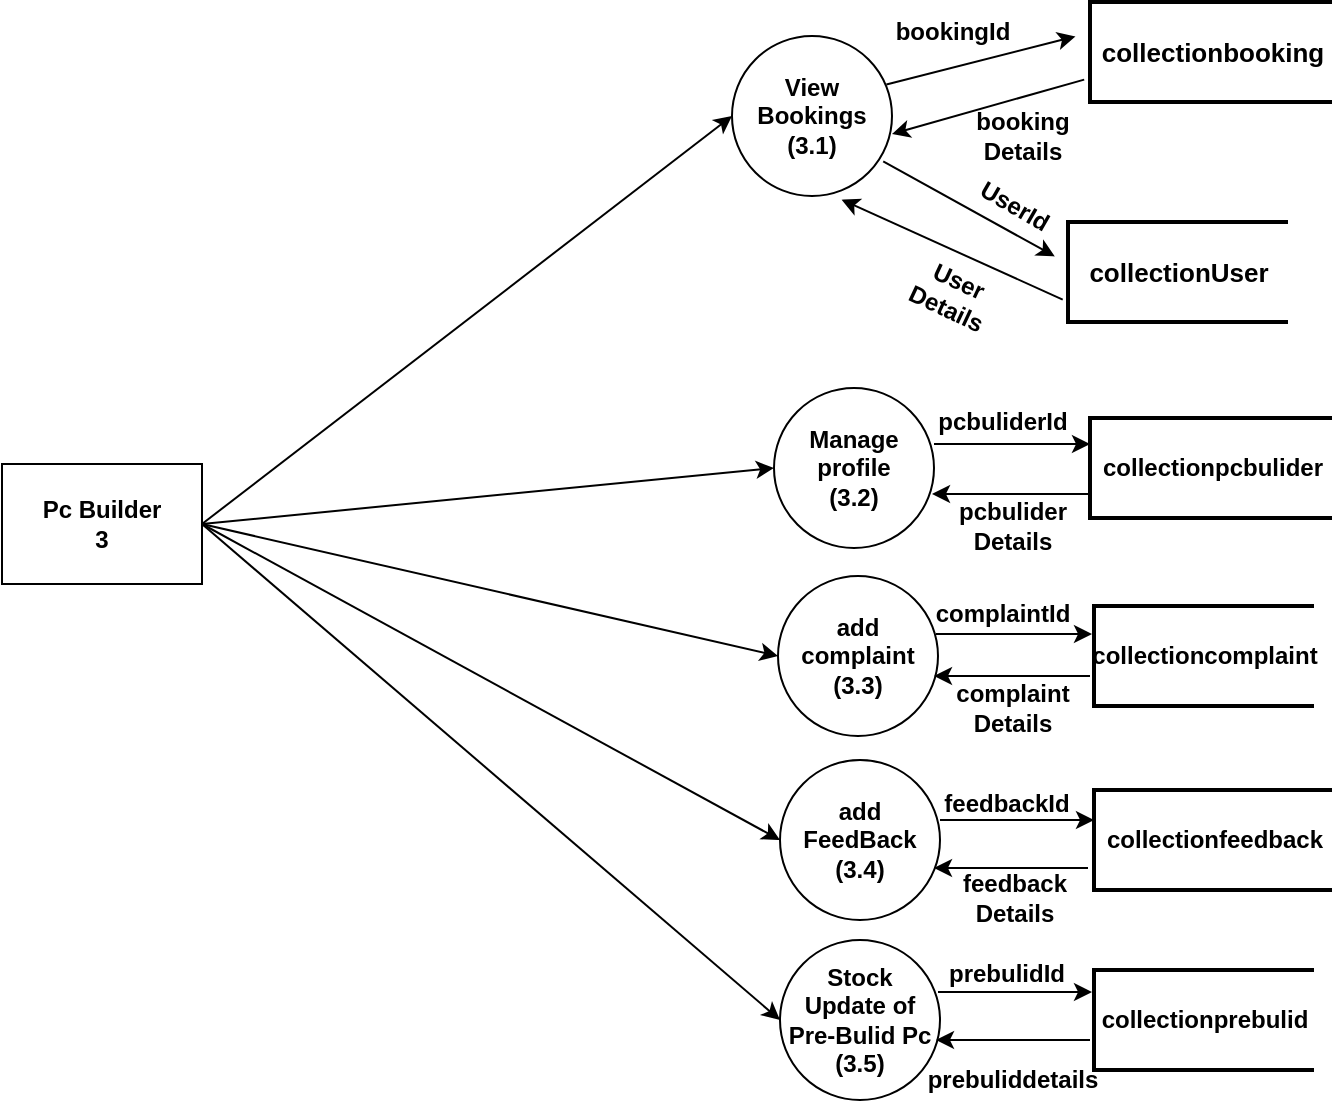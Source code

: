 <mxfile version="26.1.1">
  <diagram name="Page-1" id="4wWl1dHHpy27Ok1aCria">
    <mxGraphModel dx="1050" dy="522" grid="1" gridSize="10" guides="1" tooltips="1" connect="1" arrows="1" fold="1" page="1" pageScale="1" pageWidth="827" pageHeight="1169" math="0" shadow="0">
      <root>
        <mxCell id="0" />
        <mxCell id="1" parent="0" />
        <mxCell id="T_okKtb9aYraSjKtRI3u-1" value="&lt;b&gt;Pc Builder&lt;/b&gt;&lt;div&gt;&lt;b&gt;3&lt;/b&gt;&lt;/div&gt;" style="rounded=0;whiteSpace=wrap;html=1;" parent="1" vertex="1">
          <mxGeometry x="115" y="275" width="100" height="60" as="geometry" />
        </mxCell>
        <mxCell id="SHQOPMPAlDg18-xEOgfg-8" value="" style="edgeStyle=orthogonalEdgeStyle;rounded=0;orthogonalLoop=1;jettySize=auto;html=1;" parent="1" edge="1">
          <mxGeometry relative="1" as="geometry">
            <mxPoint x="581" y="265" as="sourcePoint" />
            <mxPoint x="659" y="265" as="targetPoint" />
          </mxGeometry>
        </mxCell>
        <mxCell id="T_okKtb9aYraSjKtRI3u-2" value="&lt;b&gt;Manage&lt;/b&gt;&lt;div&gt;&lt;b&gt;profile&lt;br&gt;&lt;/b&gt;&lt;div&gt;&lt;b&gt;(3.2)&lt;/b&gt;&lt;/div&gt;&lt;/div&gt;" style="ellipse;whiteSpace=wrap;html=1;aspect=fixed;" parent="1" vertex="1">
          <mxGeometry x="501" y="237" width="80" height="80" as="geometry" />
        </mxCell>
        <mxCell id="T_okKtb9aYraSjKtRI3u-3" value="&lt;b&gt;View&lt;/b&gt;&lt;div&gt;&lt;b&gt;Bookings&lt;/b&gt;&lt;/div&gt;&lt;div&gt;&lt;b&gt;(3.1)&lt;/b&gt;&lt;/div&gt;" style="ellipse;whiteSpace=wrap;html=1;aspect=fixed;" parent="1" vertex="1">
          <mxGeometry x="480" y="61" width="80" height="80" as="geometry" />
        </mxCell>
        <mxCell id="SHQOPMPAlDg18-xEOgfg-10" value="" style="edgeStyle=orthogonalEdgeStyle;rounded=0;orthogonalLoop=1;jettySize=auto;html=1;" parent="1" edge="1">
          <mxGeometry relative="1" as="geometry">
            <mxPoint x="582" y="360" as="sourcePoint" />
            <mxPoint x="660" y="360" as="targetPoint" />
          </mxGeometry>
        </mxCell>
        <mxCell id="T_okKtb9aYraSjKtRI3u-4" value="&lt;div&gt;&lt;b&gt;add&lt;/b&gt;&lt;/div&gt;&lt;div&gt;&lt;b&gt;complaint&lt;/b&gt;&lt;/div&gt;&lt;div&gt;&lt;b&gt;(3.3)&lt;/b&gt;&lt;/div&gt;" style="ellipse;whiteSpace=wrap;html=1;aspect=fixed;" parent="1" vertex="1">
          <mxGeometry x="503" y="331" width="80" height="80" as="geometry" />
        </mxCell>
        <mxCell id="T_okKtb9aYraSjKtRI3u-5" value="&lt;font style=&quot;font-size: 13px;&quot;&gt;&lt;b&gt;collectionbooking&lt;/b&gt;&lt;/font&gt;" style="strokeWidth=2;html=1;shape=mxgraph.flowchart.annotation_1;align=center;pointerEvents=1;" parent="1" vertex="1">
          <mxGeometry x="659" y="44" width="121" height="50" as="geometry" />
        </mxCell>
        <mxCell id="SHQOPMPAlDg18-xEOgfg-7" value="" style="edgeStyle=orthogonalEdgeStyle;rounded=0;orthogonalLoop=1;jettySize=auto;html=1;" parent="1" edge="1">
          <mxGeometry relative="1" as="geometry">
            <mxPoint x="658" y="290" as="sourcePoint" />
            <mxPoint x="580" y="290" as="targetPoint" />
          </mxGeometry>
        </mxCell>
        <mxCell id="T_okKtb9aYraSjKtRI3u-6" value="&lt;b&gt;collectionpcbulider&lt;/b&gt;" style="strokeWidth=2;html=1;shape=mxgraph.flowchart.annotation_1;align=center;pointerEvents=1;" parent="1" vertex="1">
          <mxGeometry x="659" y="252" width="121" height="50" as="geometry" />
        </mxCell>
        <mxCell id="SHQOPMPAlDg18-xEOgfg-9" value="" style="edgeStyle=orthogonalEdgeStyle;rounded=0;orthogonalLoop=1;jettySize=auto;html=1;" parent="1" edge="1">
          <mxGeometry relative="1" as="geometry">
            <mxPoint x="659" y="381" as="sourcePoint" />
            <mxPoint x="581" y="381" as="targetPoint" />
          </mxGeometry>
        </mxCell>
        <mxCell id="T_okKtb9aYraSjKtRI3u-7" value="&lt;b&gt;collectioncomplaint&lt;/b&gt;" style="strokeWidth=2;html=1;shape=mxgraph.flowchart.annotation_1;align=center;pointerEvents=1;" parent="1" vertex="1">
          <mxGeometry x="661" y="346" width="110" height="50" as="geometry" />
        </mxCell>
        <mxCell id="SHQOPMPAlDg18-xEOgfg-12" value="" style="edgeStyle=orthogonalEdgeStyle;rounded=0;orthogonalLoop=1;jettySize=auto;html=1;" parent="1" edge="1">
          <mxGeometry relative="1" as="geometry">
            <mxPoint x="584" y="453" as="sourcePoint" />
            <mxPoint x="661" y="453" as="targetPoint" />
          </mxGeometry>
        </mxCell>
        <mxCell id="SHQOPMPAlDg18-xEOgfg-1" value="&lt;b&gt;add&lt;/b&gt;&lt;div&gt;&lt;b&gt;FeedBack&lt;/b&gt;&lt;div&gt;&lt;b&gt;(3.4)&lt;/b&gt;&lt;/div&gt;&lt;/div&gt;" style="ellipse;whiteSpace=wrap;html=1;aspect=fixed;" parent="1" vertex="1">
          <mxGeometry x="504" y="423" width="80" height="80" as="geometry" />
        </mxCell>
        <mxCell id="SHQOPMPAlDg18-xEOgfg-14" value="" style="edgeStyle=orthogonalEdgeStyle;rounded=0;orthogonalLoop=1;jettySize=auto;html=1;" parent="1" edge="1">
          <mxGeometry relative="1" as="geometry">
            <mxPoint x="583" y="539" as="sourcePoint" />
            <mxPoint x="660" y="539" as="targetPoint" />
          </mxGeometry>
        </mxCell>
        <mxCell id="SHQOPMPAlDg18-xEOgfg-2" value="&lt;b&gt;Stock&lt;/b&gt;&lt;div&gt;&lt;b&gt;Update of&lt;/b&gt;&lt;/div&gt;&lt;div&gt;&lt;b&gt;Pre-Bulid Pc&lt;/b&gt;&lt;/div&gt;&lt;div&gt;&lt;b&gt;(3.5)&lt;/b&gt;&lt;/div&gt;" style="ellipse;whiteSpace=wrap;html=1;aspect=fixed;" parent="1" vertex="1">
          <mxGeometry x="504" y="513" width="80" height="80" as="geometry" />
        </mxCell>
        <mxCell id="SHQOPMPAlDg18-xEOgfg-11" value="" style="edgeStyle=orthogonalEdgeStyle;rounded=0;orthogonalLoop=1;jettySize=auto;html=1;" parent="1" edge="1">
          <mxGeometry relative="1" as="geometry">
            <mxPoint x="658" y="477" as="sourcePoint" />
            <mxPoint x="581" y="477" as="targetPoint" />
          </mxGeometry>
        </mxCell>
        <mxCell id="SHQOPMPAlDg18-xEOgfg-3" value="&lt;b&gt;collectionfeedback&lt;/b&gt;" style="strokeWidth=2;html=1;shape=mxgraph.flowchart.annotation_1;align=center;pointerEvents=1;" parent="1" vertex="1">
          <mxGeometry x="661" y="438" width="119" height="50" as="geometry" />
        </mxCell>
        <mxCell id="SHQOPMPAlDg18-xEOgfg-13" value="" style="edgeStyle=orthogonalEdgeStyle;rounded=0;orthogonalLoop=1;jettySize=auto;html=1;" parent="1" edge="1">
          <mxGeometry relative="1" as="geometry">
            <mxPoint x="659" y="563" as="sourcePoint" />
            <mxPoint x="582" y="563" as="targetPoint" />
          </mxGeometry>
        </mxCell>
        <mxCell id="SHQOPMPAlDg18-xEOgfg-4" value="&lt;b&gt;collectionprebulid&lt;/b&gt;" style="strokeWidth=2;html=1;shape=mxgraph.flowchart.annotation_1;align=center;pointerEvents=1;" parent="1" vertex="1">
          <mxGeometry x="661" y="528" width="110" height="50" as="geometry" />
        </mxCell>
        <mxCell id="SHQOPMPAlDg18-xEOgfg-15" value="" style="endArrow=classic;html=1;rounded=0;exitX=1;exitY=0.5;exitDx=0;exitDy=0;entryX=0;entryY=0.5;entryDx=0;entryDy=0;" parent="1" source="T_okKtb9aYraSjKtRI3u-1" target="T_okKtb9aYraSjKtRI3u-3" edge="1">
          <mxGeometry width="50" height="50" relative="1" as="geometry">
            <mxPoint x="390" y="300" as="sourcePoint" />
            <mxPoint x="440" y="250" as="targetPoint" />
          </mxGeometry>
        </mxCell>
        <mxCell id="SHQOPMPAlDg18-xEOgfg-16" value="" style="endArrow=classic;html=1;rounded=0;exitX=1;exitY=0.5;exitDx=0;exitDy=0;entryX=0;entryY=0.5;entryDx=0;entryDy=0;" parent="1" source="T_okKtb9aYraSjKtRI3u-1" target="T_okKtb9aYraSjKtRI3u-2" edge="1">
          <mxGeometry width="50" height="50" relative="1" as="geometry">
            <mxPoint x="290" y="360" as="sourcePoint" />
            <mxPoint x="340" y="310" as="targetPoint" />
          </mxGeometry>
        </mxCell>
        <mxCell id="SHQOPMPAlDg18-xEOgfg-17" value="" style="endArrow=classic;html=1;rounded=0;entryX=0;entryY=0.5;entryDx=0;entryDy=0;exitX=1;exitY=0.5;exitDx=0;exitDy=0;" parent="1" source="T_okKtb9aYraSjKtRI3u-1" target="T_okKtb9aYraSjKtRI3u-4" edge="1">
          <mxGeometry width="50" height="50" relative="1" as="geometry">
            <mxPoint x="180" y="380" as="sourcePoint" />
            <mxPoint x="390" y="300" as="targetPoint" />
          </mxGeometry>
        </mxCell>
        <mxCell id="SHQOPMPAlDg18-xEOgfg-18" value="" style="endArrow=classic;html=1;rounded=0;exitX=1;exitY=0.5;exitDx=0;exitDy=0;entryX=0;entryY=0.5;entryDx=0;entryDy=0;" parent="1" source="T_okKtb9aYraSjKtRI3u-1" target="SHQOPMPAlDg18-xEOgfg-1" edge="1">
          <mxGeometry width="50" height="50" relative="1" as="geometry">
            <mxPoint x="370" y="390" as="sourcePoint" />
            <mxPoint x="420" y="340" as="targetPoint" />
          </mxGeometry>
        </mxCell>
        <mxCell id="SHQOPMPAlDg18-xEOgfg-19" value="" style="endArrow=classic;html=1;rounded=0;exitX=1;exitY=0.5;exitDx=0;exitDy=0;entryX=0;entryY=0.5;entryDx=0;entryDy=0;" parent="1" source="T_okKtb9aYraSjKtRI3u-1" target="SHQOPMPAlDg18-xEOgfg-2" edge="1">
          <mxGeometry width="50" height="50" relative="1" as="geometry">
            <mxPoint x="350" y="470" as="sourcePoint" />
            <mxPoint x="400" y="420" as="targetPoint" />
          </mxGeometry>
        </mxCell>
        <mxCell id="SHQOPMPAlDg18-xEOgfg-20" value="&lt;b&gt;bookingId&lt;/b&gt;" style="text;html=1;align=center;verticalAlign=middle;resizable=0;points=[];autosize=1;strokeColor=none;fillColor=none;" parent="1" vertex="1">
          <mxGeometry x="550" y="44" width="80" height="30" as="geometry" />
        </mxCell>
        <mxCell id="SHQOPMPAlDg18-xEOgfg-21" value="&lt;b&gt;booking&lt;/b&gt;&lt;div&gt;&lt;b&gt;Details&lt;/b&gt;&lt;/div&gt;" style="text;html=1;align=center;verticalAlign=middle;resizable=0;points=[];autosize=1;strokeColor=none;fillColor=none;" parent="1" vertex="1">
          <mxGeometry x="590" y="91" width="70" height="40" as="geometry" />
        </mxCell>
        <mxCell id="fGQyXdFi9w6qRL58jq0P-1" value="&lt;b&gt;pcbuliderId&lt;/b&gt;" style="text;html=1;align=center;verticalAlign=middle;resizable=0;points=[];autosize=1;strokeColor=none;fillColor=none;" parent="1" vertex="1">
          <mxGeometry x="570" y="239" width="90" height="30" as="geometry" />
        </mxCell>
        <mxCell id="fGQyXdFi9w6qRL58jq0P-3" value="&lt;b&gt;pcbulider&lt;/b&gt;&lt;div&gt;&lt;b&gt;Details&lt;/b&gt;&lt;/div&gt;" style="text;html=1;align=center;verticalAlign=middle;resizable=0;points=[];autosize=1;strokeColor=none;fillColor=none;" parent="1" vertex="1">
          <mxGeometry x="580" y="286" width="80" height="40" as="geometry" />
        </mxCell>
        <mxCell id="fGQyXdFi9w6qRL58jq0P-4" value="&lt;b&gt;complaintId&lt;/b&gt;" style="text;html=1;align=center;verticalAlign=middle;resizable=0;points=[];autosize=1;strokeColor=none;fillColor=none;" parent="1" vertex="1">
          <mxGeometry x="570" y="335" width="90" height="30" as="geometry" />
        </mxCell>
        <mxCell id="fGQyXdFi9w6qRL58jq0P-5" value="&lt;b&gt;complaint&lt;/b&gt;&lt;div&gt;&lt;b&gt;Details&lt;/b&gt;&lt;/div&gt;" style="text;html=1;align=center;verticalAlign=middle;resizable=0;points=[];autosize=1;strokeColor=none;fillColor=none;" parent="1" vertex="1">
          <mxGeometry x="580" y="377" width="80" height="40" as="geometry" />
        </mxCell>
        <mxCell id="fGQyXdFi9w6qRL58jq0P-6" value="&lt;b&gt;feedbackId&lt;/b&gt;" style="text;html=1;align=center;verticalAlign=middle;resizable=0;points=[];autosize=1;strokeColor=none;fillColor=none;" parent="1" vertex="1">
          <mxGeometry x="572" y="430" width="90" height="30" as="geometry" />
        </mxCell>
        <mxCell id="fGQyXdFi9w6qRL58jq0P-7" value="&lt;b&gt;feedback&lt;/b&gt;&lt;div&gt;&lt;b&gt;Details&lt;/b&gt;&lt;/div&gt;" style="text;html=1;align=center;verticalAlign=middle;resizable=0;points=[];autosize=1;strokeColor=none;fillColor=none;" parent="1" vertex="1">
          <mxGeometry x="581" y="472" width="80" height="40" as="geometry" />
        </mxCell>
        <mxCell id="fGQyXdFi9w6qRL58jq0P-9" value="&lt;b&gt;prebulidId&lt;/b&gt;" style="text;html=1;align=center;verticalAlign=middle;resizable=0;points=[];autosize=1;strokeColor=none;fillColor=none;" parent="1" vertex="1">
          <mxGeometry x="577" y="515" width="80" height="30" as="geometry" />
        </mxCell>
        <mxCell id="fGQyXdFi9w6qRL58jq0P-10" value="&lt;b&gt;prebuliddetails&lt;/b&gt;" style="text;html=1;align=center;verticalAlign=middle;resizable=0;points=[];autosize=1;strokeColor=none;fillColor=none;" parent="1" vertex="1">
          <mxGeometry x="565" y="568" width="110" height="30" as="geometry" />
        </mxCell>
        <mxCell id="_4HsOzE2ui0lvMBX6Yxn-1" value="" style="endArrow=classic;html=1;rounded=0;exitX=-0.024;exitY=0.776;exitDx=0;exitDy=0;exitPerimeter=0;" edge="1" parent="1" source="T_okKtb9aYraSjKtRI3u-5">
          <mxGeometry width="50" height="50" relative="1" as="geometry">
            <mxPoint x="280" y="210" as="sourcePoint" />
            <mxPoint x="560" y="110" as="targetPoint" />
          </mxGeometry>
        </mxCell>
        <mxCell id="_4HsOzE2ui0lvMBX6Yxn-2" value="" style="endArrow=classic;html=1;rounded=0;exitX=0.965;exitY=0.303;exitDx=0;exitDy=0;exitPerimeter=0;entryX=-0.06;entryY=0.344;entryDx=0;entryDy=0;entryPerimeter=0;" edge="1" parent="1" source="T_okKtb9aYraSjKtRI3u-3" target="T_okKtb9aYraSjKtRI3u-5">
          <mxGeometry width="50" height="50" relative="1" as="geometry">
            <mxPoint x="630" y="180" as="sourcePoint" />
            <mxPoint x="680" y="130" as="targetPoint" />
          </mxGeometry>
        </mxCell>
        <mxCell id="_4HsOzE2ui0lvMBX6Yxn-3" value="&lt;font style=&quot;font-size: 13px;&quot;&gt;&lt;b&gt;collectionUser&lt;/b&gt;&lt;/font&gt;" style="strokeWidth=2;html=1;shape=mxgraph.flowchart.annotation_1;align=center;pointerEvents=1;" vertex="1" parent="1">
          <mxGeometry x="648" y="154" width="110" height="50" as="geometry" />
        </mxCell>
        <mxCell id="_4HsOzE2ui0lvMBX6Yxn-4" value="&lt;b&gt;UserId&lt;/b&gt;" style="text;html=1;align=center;verticalAlign=middle;resizable=0;points=[];autosize=1;strokeColor=none;fillColor=none;rotation=30;" vertex="1" parent="1">
          <mxGeometry x="591" y="131" width="60" height="30" as="geometry" />
        </mxCell>
        <mxCell id="_4HsOzE2ui0lvMBX6Yxn-5" value="&lt;b&gt;User&lt;/b&gt;&lt;br&gt;&lt;div&gt;&lt;b&gt;Details&lt;/b&gt;&lt;/div&gt;" style="text;html=1;align=center;verticalAlign=middle;resizable=0;points=[];autosize=1;strokeColor=none;fillColor=none;rotation=25;" vertex="1" parent="1">
          <mxGeometry x="560" y="170" width="60" height="40" as="geometry" />
        </mxCell>
        <mxCell id="_4HsOzE2ui0lvMBX6Yxn-6" value="" style="endArrow=classic;html=1;rounded=0;exitX=-0.024;exitY=0.776;exitDx=0;exitDy=0;exitPerimeter=0;entryX=0.685;entryY=1.023;entryDx=0;entryDy=0;entryPerimeter=0;" edge="1" parent="1" source="_4HsOzE2ui0lvMBX6Yxn-3" target="T_okKtb9aYraSjKtRI3u-3">
          <mxGeometry width="50" height="50" relative="1" as="geometry">
            <mxPoint x="269" y="320" as="sourcePoint" />
            <mxPoint x="549" y="220" as="targetPoint" />
          </mxGeometry>
        </mxCell>
        <mxCell id="_4HsOzE2ui0lvMBX6Yxn-7" value="" style="endArrow=classic;html=1;rounded=0;entryX=-0.06;entryY=0.344;entryDx=0;entryDy=0;entryPerimeter=0;exitX=0.945;exitY=0.783;exitDx=0;exitDy=0;exitPerimeter=0;" edge="1" parent="1" target="_4HsOzE2ui0lvMBX6Yxn-3" source="T_okKtb9aYraSjKtRI3u-3">
          <mxGeometry width="50" height="50" relative="1" as="geometry">
            <mxPoint x="513" y="181" as="sourcePoint" />
            <mxPoint x="669" y="240" as="targetPoint" />
          </mxGeometry>
        </mxCell>
      </root>
    </mxGraphModel>
  </diagram>
</mxfile>
